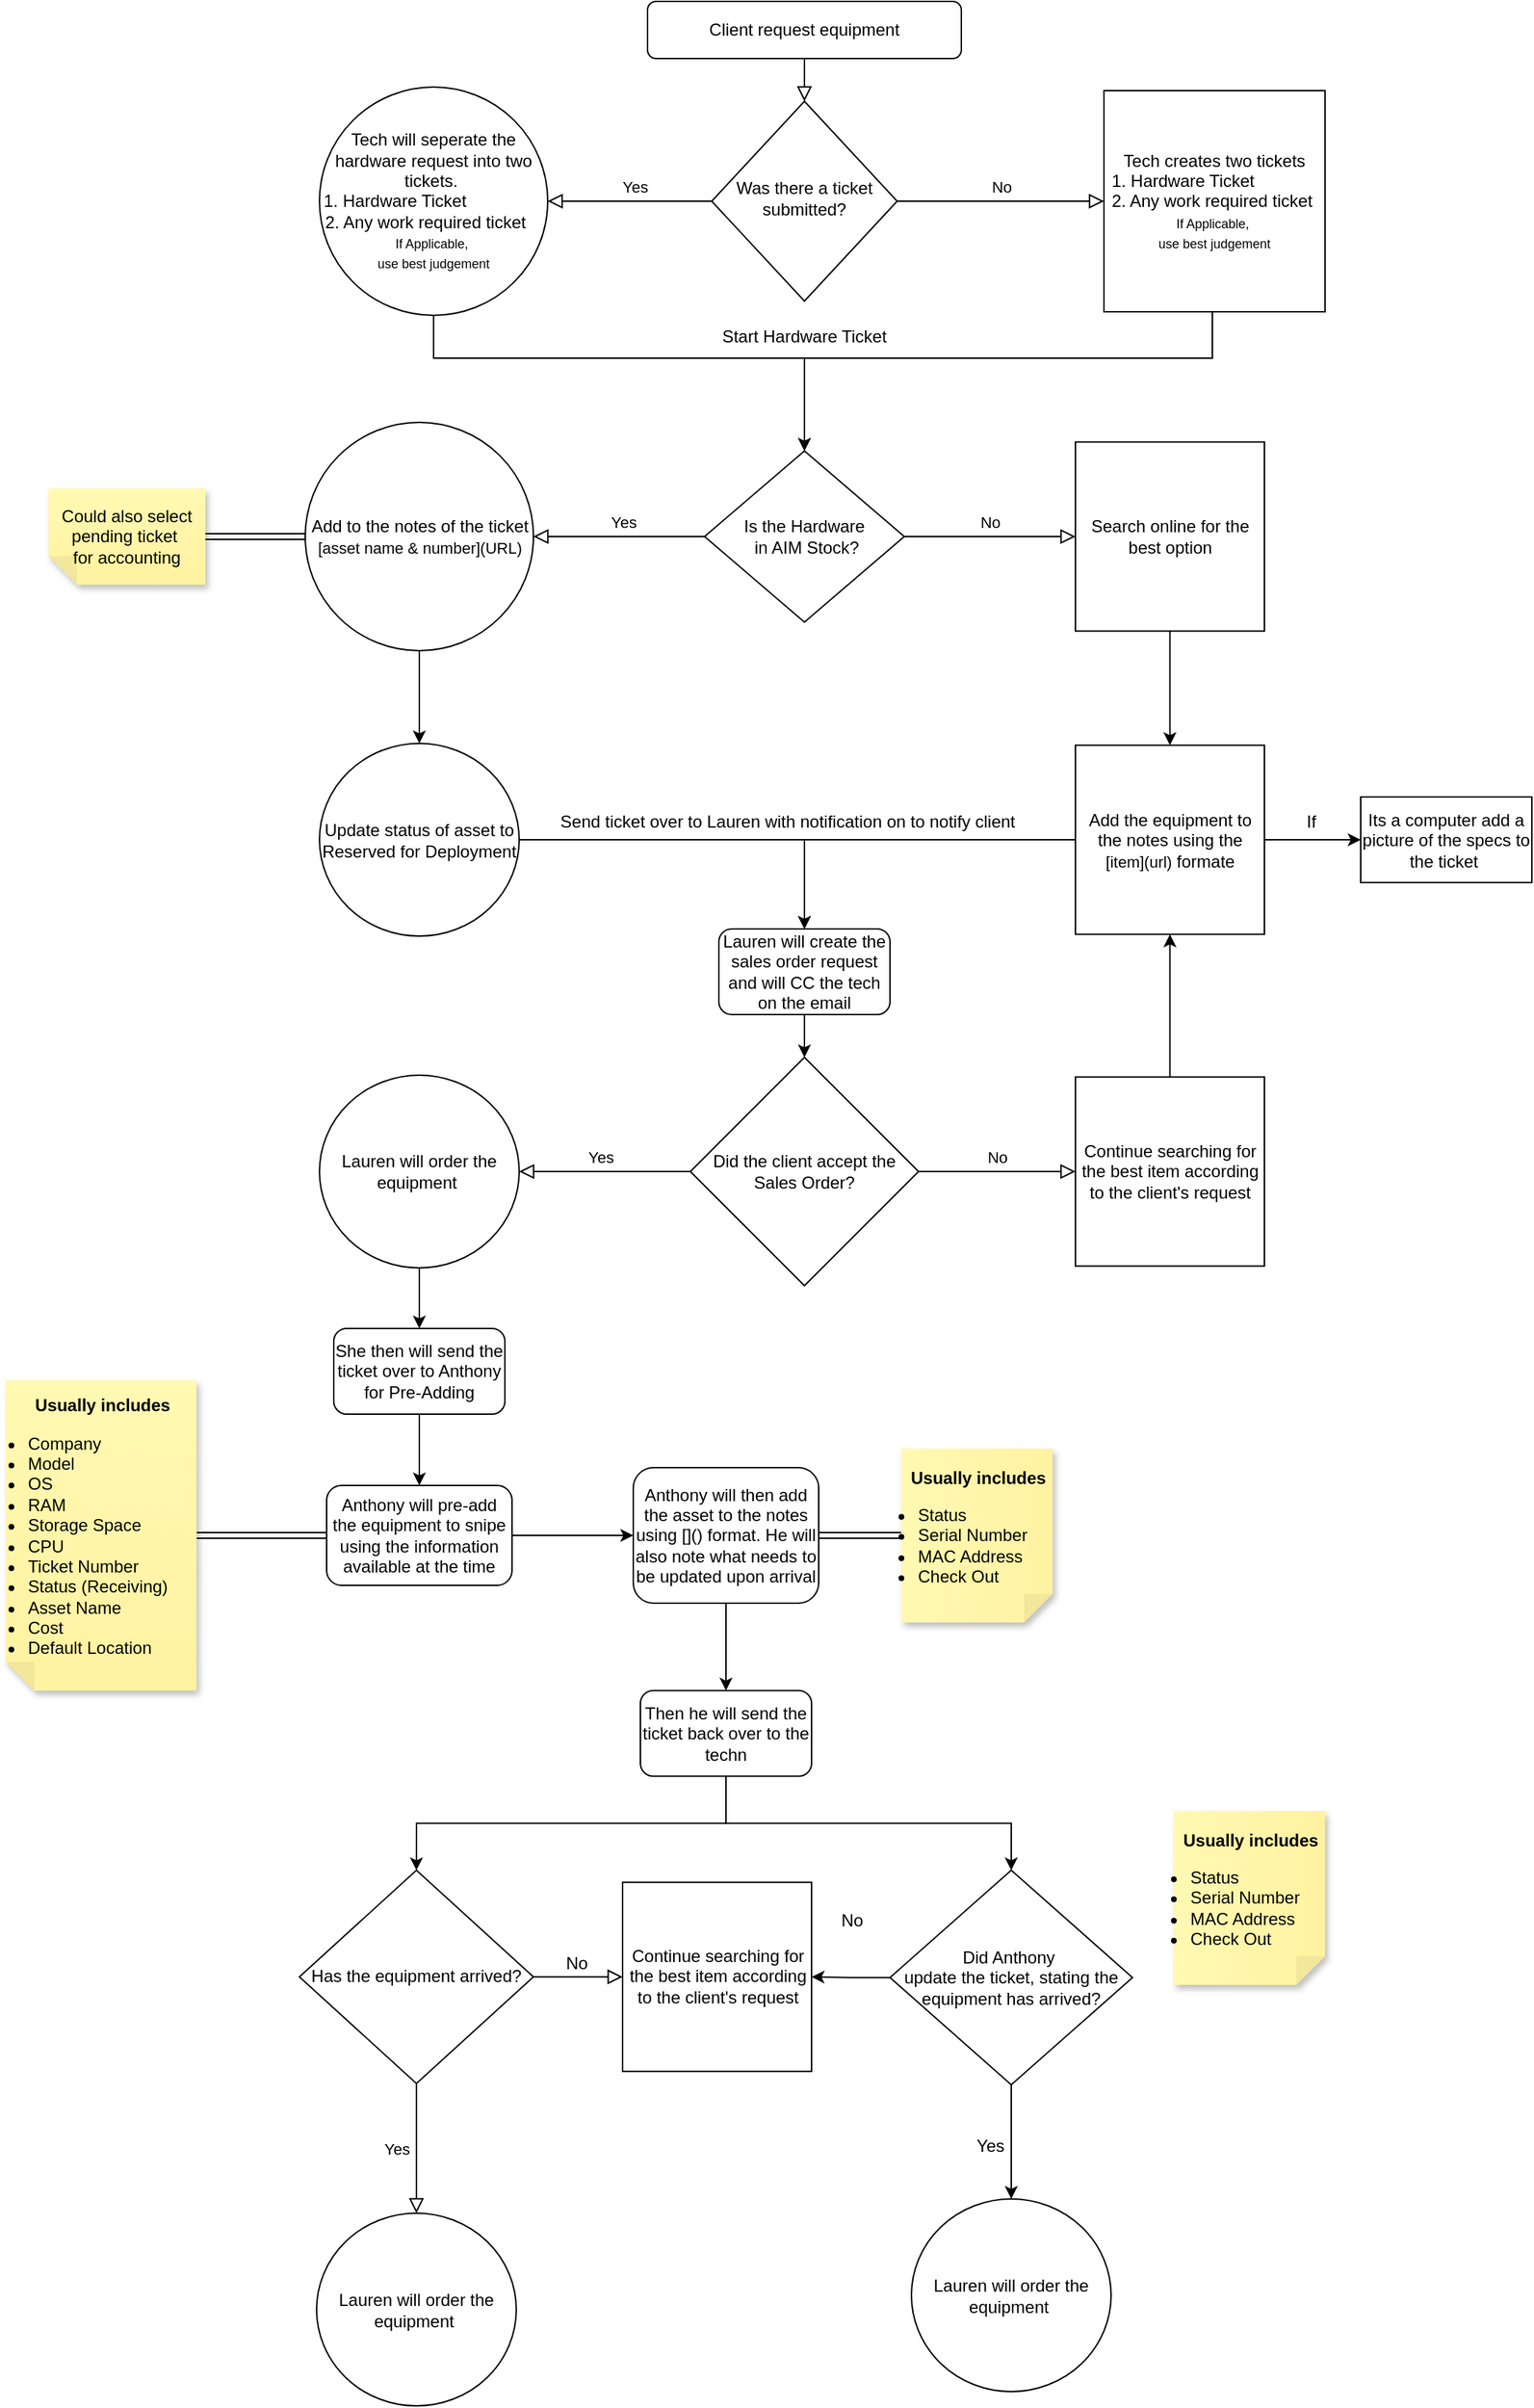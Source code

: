 <mxfile version="24.6.5" type="github">
  <diagram id="C5RBs43oDa-KdzZeNtuy" name="Page-1">
    <mxGraphModel dx="2549" dy="961" grid="1" gridSize="10" guides="1" tooltips="1" connect="1" arrows="1" fold="1" page="1" pageScale="1" pageWidth="827" pageHeight="1169" math="0" shadow="0">
      <root>
        <mxCell id="WIyWlLk6GJQsqaUBKTNV-0" />
        <mxCell id="WIyWlLk6GJQsqaUBKTNV-1" parent="WIyWlLk6GJQsqaUBKTNV-0" />
        <mxCell id="WIyWlLk6GJQsqaUBKTNV-2" value="" style="rounded=0;html=1;jettySize=auto;orthogonalLoop=1;fontSize=11;endArrow=block;endFill=0;endSize=8;strokeWidth=1;shadow=0;labelBackgroundColor=none;edgeStyle=orthogonalEdgeStyle;entryX=0.5;entryY=0;entryDx=0;entryDy=0;" parent="WIyWlLk6GJQsqaUBKTNV-1" source="WIyWlLk6GJQsqaUBKTNV-3" target="WIyWlLk6GJQsqaUBKTNV-6" edge="1">
          <mxGeometry relative="1" as="geometry" />
        </mxCell>
        <mxCell id="WIyWlLk6GJQsqaUBKTNV-3" value="Client request equipment" style="rounded=1;whiteSpace=wrap;html=1;fontSize=12;glass=0;strokeWidth=1;shadow=0;" parent="WIyWlLk6GJQsqaUBKTNV-1" vertex="1">
          <mxGeometry x="270" y="10" width="220" height="40" as="geometry" />
        </mxCell>
        <mxCell id="WIyWlLk6GJQsqaUBKTNV-4" value="Yes" style="rounded=0;html=1;jettySize=auto;orthogonalLoop=1;fontSize=11;endArrow=block;endFill=0;endSize=8;strokeWidth=1;shadow=0;labelBackgroundColor=none;edgeStyle=orthogonalEdgeStyle;entryX=1;entryY=0.5;entryDx=0;entryDy=0;" parent="WIyWlLk6GJQsqaUBKTNV-1" source="WIyWlLk6GJQsqaUBKTNV-6" target="AWEgeMBO9_SoQ7ImMLee-7" edge="1">
          <mxGeometry x="-0.053" y="-10" relative="1" as="geometry">
            <mxPoint as="offset" />
            <mxPoint x="190" y="125" as="targetPoint" />
          </mxGeometry>
        </mxCell>
        <mxCell id="WIyWlLk6GJQsqaUBKTNV-6" value="Was there a ticket submitted?" style="rhombus;whiteSpace=wrap;html=1;shadow=0;fontFamily=Helvetica;fontSize=12;align=center;strokeWidth=1;spacing=6;spacingTop=-4;" parent="WIyWlLk6GJQsqaUBKTNV-1" vertex="1">
          <mxGeometry x="315" y="80" width="130" height="140" as="geometry" />
        </mxCell>
        <mxCell id="AWEgeMBO9_SoQ7ImMLee-3" value="No" style="edgeStyle=orthogonalEdgeStyle;rounded=0;html=1;jettySize=auto;orthogonalLoop=1;fontSize=11;endArrow=block;endFill=0;endSize=8;strokeWidth=1;shadow=0;labelBackgroundColor=none;exitX=1;exitY=0.5;exitDx=0;exitDy=0;entryX=0;entryY=0.5;entryDx=0;entryDy=0;" edge="1" parent="WIyWlLk6GJQsqaUBKTNV-1" source="WIyWlLk6GJQsqaUBKTNV-6" target="AWEgeMBO9_SoQ7ImMLee-10">
          <mxGeometry y="10" relative="1" as="geometry">
            <mxPoint as="offset" />
            <mxPoint x="440" y="140" as="sourcePoint" />
            <mxPoint x="590" y="150" as="targetPoint" />
          </mxGeometry>
        </mxCell>
        <mxCell id="AWEgeMBO9_SoQ7ImMLee-13" style="edgeStyle=orthogonalEdgeStyle;rounded=0;orthogonalLoop=1;jettySize=auto;html=1;exitX=0.5;exitY=1;exitDx=0;exitDy=0;entryX=0.5;entryY=0;entryDx=0;entryDy=0;" edge="1" parent="WIyWlLk6GJQsqaUBKTNV-1" source="AWEgeMBO9_SoQ7ImMLee-7" target="AWEgeMBO9_SoQ7ImMLee-11">
          <mxGeometry relative="1" as="geometry">
            <mxPoint x="380" y="320" as="targetPoint" />
            <mxPoint x="120" y="240" as="sourcePoint" />
            <Array as="points">
              <mxPoint x="120" y="260" />
              <mxPoint x="380" y="260" />
            </Array>
          </mxGeometry>
        </mxCell>
        <mxCell id="AWEgeMBO9_SoQ7ImMLee-7" value="Tech will seperate the hardware request into two tickets.&amp;nbsp;&lt;div&gt;&lt;div style=&quot;text-align: left; margin-top: 0px; margin-right: 0px; margin-left: 2px;&quot;&gt;&lt;span style=&quot;background-color: initial;&quot;&gt;1. Hardware Ticket&lt;/span&gt;&lt;/div&gt;&lt;div&gt;&lt;div style=&quot;text-align: left; margin-left: 3px;&quot;&gt;&lt;span style=&quot;background-color: initial;&quot;&gt;2. Any work required ticket&lt;/span&gt;&lt;/div&gt;&lt;font style=&quot;font-size: 9px;&quot;&gt;If Applicable,&amp;nbsp;&lt;/font&gt;&lt;/div&gt;&lt;div&gt;&lt;font style=&quot;font-size: 9px;&quot;&gt;use best judgement&lt;/font&gt;&lt;br&gt;&lt;/div&gt;&lt;/div&gt;" style="ellipse;whiteSpace=wrap;html=1;aspect=fixed;" vertex="1" parent="WIyWlLk6GJQsqaUBKTNV-1">
          <mxGeometry x="40" y="70" width="160" height="160" as="geometry" />
        </mxCell>
        <mxCell id="AWEgeMBO9_SoQ7ImMLee-12" value="" style="edgeStyle=orthogonalEdgeStyle;rounded=0;orthogonalLoop=1;jettySize=auto;html=1;exitX=0.5;exitY=1;exitDx=0;exitDy=0;" edge="1" parent="WIyWlLk6GJQsqaUBKTNV-1" source="AWEgeMBO9_SoQ7ImMLee-10" target="AWEgeMBO9_SoQ7ImMLee-11">
          <mxGeometry relative="1" as="geometry">
            <Array as="points">
              <mxPoint x="666" y="260" />
              <mxPoint x="380" y="260" />
            </Array>
          </mxGeometry>
        </mxCell>
        <mxCell id="AWEgeMBO9_SoQ7ImMLee-10" value="Tech creates two tickets&lt;br&gt;&lt;div style=&quot;text-align: left;&quot;&gt;&lt;span style=&quot;background-color: initial;&quot;&gt;1. Hardware Ticket&lt;/span&gt;&lt;br&gt;&lt;span style=&quot;background-color: initial;&quot;&gt;2. Any work required ticket&amp;nbsp;&lt;/span&gt;&lt;br&gt;&lt;/div&gt;&lt;div&gt;&lt;div&gt;&lt;font style=&quot;font-size: 9px;&quot;&gt;If Applicable,&amp;nbsp;&lt;/font&gt;&lt;/div&gt;&lt;div&gt;&lt;font style=&quot;font-size: 9px;&quot;&gt;use best judgement&lt;/font&gt;&lt;/div&gt;&lt;/div&gt;" style="whiteSpace=wrap;html=1;aspect=fixed;spacingBottom=0;spacingTop=0;spacing=0;" vertex="1" parent="WIyWlLk6GJQsqaUBKTNV-1">
          <mxGeometry x="590" y="72.5" width="155" height="155" as="geometry" />
        </mxCell>
        <mxCell id="AWEgeMBO9_SoQ7ImMLee-11" value="Is the Hardware&lt;div&gt;&amp;nbsp;in AIM Stock?&lt;/div&gt;" style="rhombus;whiteSpace=wrap;html=1;" vertex="1" parent="WIyWlLk6GJQsqaUBKTNV-1">
          <mxGeometry x="310" y="325" width="140" height="120" as="geometry" />
        </mxCell>
        <mxCell id="AWEgeMBO9_SoQ7ImMLee-15" value="Yes" style="rounded=0;html=1;jettySize=auto;orthogonalLoop=1;fontSize=11;endArrow=block;endFill=0;endSize=8;strokeWidth=1;shadow=0;labelBackgroundColor=none;edgeStyle=orthogonalEdgeStyle;entryX=1;entryY=0.5;entryDx=0;entryDy=0;exitX=0;exitY=0.5;exitDx=0;exitDy=0;" edge="1" parent="WIyWlLk6GJQsqaUBKTNV-1" source="AWEgeMBO9_SoQ7ImMLee-11" target="AWEgeMBO9_SoQ7ImMLee-18">
          <mxGeometry x="-0.053" y="-10" relative="1" as="geometry">
            <mxPoint as="offset" />
            <mxPoint x="300" y="404.58" as="sourcePoint" />
            <mxPoint x="185" y="404.58" as="targetPoint" />
          </mxGeometry>
        </mxCell>
        <mxCell id="AWEgeMBO9_SoQ7ImMLee-17" value="No" style="edgeStyle=orthogonalEdgeStyle;rounded=0;html=1;jettySize=auto;orthogonalLoop=1;fontSize=11;endArrow=block;endFill=0;endSize=8;strokeWidth=1;shadow=0;labelBackgroundColor=none;exitX=1;exitY=0.5;exitDx=0;exitDy=0;entryX=0;entryY=0.5;entryDx=0;entryDy=0;" edge="1" parent="WIyWlLk6GJQsqaUBKTNV-1" source="AWEgeMBO9_SoQ7ImMLee-11" target="AWEgeMBO9_SoQ7ImMLee-19">
          <mxGeometry y="10" relative="1" as="geometry">
            <mxPoint as="offset" />
            <mxPoint x="460" y="404.58" as="sourcePoint" />
            <mxPoint x="615" y="404.58" as="targetPoint" />
          </mxGeometry>
        </mxCell>
        <mxCell id="AWEgeMBO9_SoQ7ImMLee-23" value="" style="edgeStyle=orthogonalEdgeStyle;rounded=0;orthogonalLoop=1;jettySize=auto;html=1;" edge="1" parent="WIyWlLk6GJQsqaUBKTNV-1" source="AWEgeMBO9_SoQ7ImMLee-18" target="AWEgeMBO9_SoQ7ImMLee-22">
          <mxGeometry relative="1" as="geometry" />
        </mxCell>
        <mxCell id="AWEgeMBO9_SoQ7ImMLee-18" value="Add to the notes of the ticket&lt;br&gt;&lt;font style=&quot;font-size: 11px;&quot;&gt;[asset name &amp;amp; number](URL)&lt;/font&gt;" style="ellipse;whiteSpace=wrap;html=1;aspect=fixed;spacingLeft=1;spacingRight=0;" vertex="1" parent="WIyWlLk6GJQsqaUBKTNV-1">
          <mxGeometry x="30" y="305" width="160" height="160" as="geometry" />
        </mxCell>
        <mxCell id="AWEgeMBO9_SoQ7ImMLee-25" value="" style="edgeStyle=orthogonalEdgeStyle;rounded=0;orthogonalLoop=1;jettySize=auto;html=1;" edge="1" parent="WIyWlLk6GJQsqaUBKTNV-1" source="AWEgeMBO9_SoQ7ImMLee-19" target="AWEgeMBO9_SoQ7ImMLee-24">
          <mxGeometry relative="1" as="geometry" />
        </mxCell>
        <mxCell id="AWEgeMBO9_SoQ7ImMLee-19" value="Search online for the best option" style="whiteSpace=wrap;html=1;aspect=fixed;" vertex="1" parent="WIyWlLk6GJQsqaUBKTNV-1">
          <mxGeometry x="570" y="318.75" width="132.5" height="132.5" as="geometry" />
        </mxCell>
        <mxCell id="AWEgeMBO9_SoQ7ImMLee-20" value="Start Hardware Ticket" style="text;strokeColor=none;align=center;fillColor=none;html=1;verticalAlign=middle;whiteSpace=wrap;rounded=0;" vertex="1" parent="WIyWlLk6GJQsqaUBKTNV-1">
          <mxGeometry x="308" y="230" width="144" height="30" as="geometry" />
        </mxCell>
        <mxCell id="AWEgeMBO9_SoQ7ImMLee-40" style="edgeStyle=orthogonalEdgeStyle;rounded=0;orthogonalLoop=1;jettySize=auto;html=1;entryX=0.5;entryY=0;entryDx=0;entryDy=0;" edge="1" parent="WIyWlLk6GJQsqaUBKTNV-1" source="AWEgeMBO9_SoQ7ImMLee-22" target="AWEgeMBO9_SoQ7ImMLee-44">
          <mxGeometry relative="1" as="geometry">
            <mxPoint x="380" y="690" as="targetPoint" />
          </mxGeometry>
        </mxCell>
        <mxCell id="AWEgeMBO9_SoQ7ImMLee-22" value="Update status of asset to&lt;br&gt;Reserved for Deployment" style="ellipse;whiteSpace=wrap;html=1;" vertex="1" parent="WIyWlLk6GJQsqaUBKTNV-1">
          <mxGeometry x="40" y="530" width="140" height="135" as="geometry" />
        </mxCell>
        <mxCell id="AWEgeMBO9_SoQ7ImMLee-30" value="" style="edgeStyle=orthogonalEdgeStyle;rounded=0;orthogonalLoop=1;jettySize=auto;html=1;" edge="1" parent="WIyWlLk6GJQsqaUBKTNV-1" source="AWEgeMBO9_SoQ7ImMLee-24" target="AWEgeMBO9_SoQ7ImMLee-29">
          <mxGeometry relative="1" as="geometry" />
        </mxCell>
        <mxCell id="AWEgeMBO9_SoQ7ImMLee-41" style="edgeStyle=orthogonalEdgeStyle;rounded=0;orthogonalLoop=1;jettySize=auto;html=1;entryX=0.5;entryY=0;entryDx=0;entryDy=0;" edge="1" parent="WIyWlLk6GJQsqaUBKTNV-1" source="AWEgeMBO9_SoQ7ImMLee-24" target="AWEgeMBO9_SoQ7ImMLee-44">
          <mxGeometry relative="1" as="geometry">
            <mxPoint x="380" y="690" as="targetPoint" />
          </mxGeometry>
        </mxCell>
        <mxCell id="AWEgeMBO9_SoQ7ImMLee-24" value="Add the equipment to the notes using the &lt;font style=&quot;font-size: 11px;&quot;&gt;[item](url)&lt;/font&gt; formate" style="whiteSpace=wrap;html=1;aspect=fixed;" vertex="1" parent="WIyWlLk6GJQsqaUBKTNV-1">
          <mxGeometry x="570" y="531.25" width="132.5" height="132.5" as="geometry" />
        </mxCell>
        <mxCell id="AWEgeMBO9_SoQ7ImMLee-29" value="Its a computer add a picture of the specs to the ticket&amp;nbsp;" style="whiteSpace=wrap;html=1;" vertex="1" parent="WIyWlLk6GJQsqaUBKTNV-1">
          <mxGeometry x="770" y="567.5" width="120" height="60" as="geometry" />
        </mxCell>
        <mxCell id="AWEgeMBO9_SoQ7ImMLee-31" value="If" style="text;html=1;align=center;verticalAlign=middle;resizable=0;points=[];autosize=1;strokeColor=none;fillColor=none;" vertex="1" parent="WIyWlLk6GJQsqaUBKTNV-1">
          <mxGeometry x="720" y="570" width="30" height="30" as="geometry" />
        </mxCell>
        <mxCell id="AWEgeMBO9_SoQ7ImMLee-32" value="Could also select pending ticket&amp;nbsp;&lt;div&gt;for accounting&lt;/div&gt;" style="shape=note;whiteSpace=wrap;html=1;backgroundOutline=1;fontColor=#000000;darkOpacity=0.05;fillColor=#FFF9B2;strokeColor=none;fillStyle=solid;direction=west;gradientDirection=north;gradientColor=#FFF2A1;shadow=1;size=20;pointerEvents=1;" vertex="1" parent="WIyWlLk6GJQsqaUBKTNV-1">
          <mxGeometry x="-150" y="351.25" width="110" height="67.5" as="geometry" />
        </mxCell>
        <mxCell id="AWEgeMBO9_SoQ7ImMLee-34" style="edgeStyle=orthogonalEdgeStyle;rounded=0;orthogonalLoop=1;jettySize=auto;html=1;entryX=0;entryY=0.5;entryDx=0;entryDy=0;entryPerimeter=0;shape=link;" edge="1" parent="WIyWlLk6GJQsqaUBKTNV-1" source="AWEgeMBO9_SoQ7ImMLee-18" target="AWEgeMBO9_SoQ7ImMLee-32">
          <mxGeometry relative="1" as="geometry" />
        </mxCell>
        <mxCell id="AWEgeMBO9_SoQ7ImMLee-42" value="Send ticket over to Lauren with notification on to notify client&amp;nbsp;" style="text;strokeColor=none;align=center;fillColor=none;html=1;verticalAlign=middle;whiteSpace=wrap;rounded=0;" vertex="1" parent="WIyWlLk6GJQsqaUBKTNV-1">
          <mxGeometry x="170" y="570" width="400" height="30" as="geometry" />
        </mxCell>
        <mxCell id="AWEgeMBO9_SoQ7ImMLee-48" style="edgeStyle=orthogonalEdgeStyle;rounded=0;orthogonalLoop=1;jettySize=auto;html=1;entryX=0.5;entryY=0;entryDx=0;entryDy=0;" edge="1" parent="WIyWlLk6GJQsqaUBKTNV-1" source="AWEgeMBO9_SoQ7ImMLee-44" target="AWEgeMBO9_SoQ7ImMLee-47">
          <mxGeometry relative="1" as="geometry" />
        </mxCell>
        <mxCell id="AWEgeMBO9_SoQ7ImMLee-44" value="Lauren will create the sales order request and will CC the tech on the email" style="rounded=1;whiteSpace=wrap;html=1;" vertex="1" parent="WIyWlLk6GJQsqaUBKTNV-1">
          <mxGeometry x="320" y="660" width="120" height="60" as="geometry" />
        </mxCell>
        <mxCell id="AWEgeMBO9_SoQ7ImMLee-47" value="Did the client accept the Sales Order?" style="rhombus;whiteSpace=wrap;html=1;" vertex="1" parent="WIyWlLk6GJQsqaUBKTNV-1">
          <mxGeometry x="300" y="750" width="160" height="160" as="geometry" />
        </mxCell>
        <mxCell id="AWEgeMBO9_SoQ7ImMLee-49" value="Yes" style="rounded=0;html=1;jettySize=auto;orthogonalLoop=1;fontSize=11;endArrow=block;endFill=0;endSize=8;strokeWidth=1;shadow=0;labelBackgroundColor=none;edgeStyle=orthogonalEdgeStyle;exitX=0;exitY=0.5;exitDx=0;exitDy=0;entryX=1;entryY=0.5;entryDx=0;entryDy=0;" edge="1" parent="WIyWlLk6GJQsqaUBKTNV-1" source="AWEgeMBO9_SoQ7ImMLee-47" target="AWEgeMBO9_SoQ7ImMLee-51">
          <mxGeometry x="0.057" y="-10" relative="1" as="geometry">
            <mxPoint as="offset" />
            <mxPoint x="280" y="880" as="sourcePoint" />
            <mxPoint x="190" y="880" as="targetPoint" />
            <Array as="points" />
          </mxGeometry>
        </mxCell>
        <mxCell id="AWEgeMBO9_SoQ7ImMLee-50" value="No" style="edgeStyle=orthogonalEdgeStyle;rounded=0;html=1;jettySize=auto;orthogonalLoop=1;fontSize=11;endArrow=block;endFill=0;endSize=8;strokeWidth=1;shadow=0;labelBackgroundColor=none;exitX=1;exitY=0.5;exitDx=0;exitDy=0;entryX=0;entryY=0.5;entryDx=0;entryDy=0;" edge="1" parent="WIyWlLk6GJQsqaUBKTNV-1" source="AWEgeMBO9_SoQ7ImMLee-47" target="AWEgeMBO9_SoQ7ImMLee-52">
          <mxGeometry y="10" relative="1" as="geometry">
            <mxPoint as="offset" />
            <mxPoint x="480" y="880" as="sourcePoint" />
            <mxPoint x="600" y="880" as="targetPoint" />
          </mxGeometry>
        </mxCell>
        <mxCell id="AWEgeMBO9_SoQ7ImMLee-54" style="edgeStyle=orthogonalEdgeStyle;rounded=0;orthogonalLoop=1;jettySize=auto;html=1;entryX=0.5;entryY=0;entryDx=0;entryDy=0;" edge="1" parent="WIyWlLk6GJQsqaUBKTNV-1" source="AWEgeMBO9_SoQ7ImMLee-51" target="AWEgeMBO9_SoQ7ImMLee-53">
          <mxGeometry relative="1" as="geometry" />
        </mxCell>
        <mxCell id="AWEgeMBO9_SoQ7ImMLee-51" value="Lauren will order the equipment&amp;nbsp;" style="ellipse;whiteSpace=wrap;html=1;" vertex="1" parent="WIyWlLk6GJQsqaUBKTNV-1">
          <mxGeometry x="40" y="762.5" width="140" height="135" as="geometry" />
        </mxCell>
        <mxCell id="AWEgeMBO9_SoQ7ImMLee-56" style="edgeStyle=orthogonalEdgeStyle;rounded=0;orthogonalLoop=1;jettySize=auto;html=1;" edge="1" parent="WIyWlLk6GJQsqaUBKTNV-1" source="AWEgeMBO9_SoQ7ImMLee-52" target="AWEgeMBO9_SoQ7ImMLee-24">
          <mxGeometry relative="1" as="geometry" />
        </mxCell>
        <mxCell id="AWEgeMBO9_SoQ7ImMLee-52" value="Continue searching for the best item according to the client&#39;s request" style="whiteSpace=wrap;html=1;aspect=fixed;" vertex="1" parent="WIyWlLk6GJQsqaUBKTNV-1">
          <mxGeometry x="570" y="763.75" width="132.5" height="132.5" as="geometry" />
        </mxCell>
        <mxCell id="AWEgeMBO9_SoQ7ImMLee-58" value="" style="edgeStyle=orthogonalEdgeStyle;rounded=0;orthogonalLoop=1;jettySize=auto;html=1;" edge="1" parent="WIyWlLk6GJQsqaUBKTNV-1" source="AWEgeMBO9_SoQ7ImMLee-53" target="AWEgeMBO9_SoQ7ImMLee-57">
          <mxGeometry relative="1" as="geometry" />
        </mxCell>
        <mxCell id="AWEgeMBO9_SoQ7ImMLee-53" value="She then will send the ticket over to Anthony for Pre-Adding" style="rounded=1;whiteSpace=wrap;html=1;" vertex="1" parent="WIyWlLk6GJQsqaUBKTNV-1">
          <mxGeometry x="50" y="940" width="120" height="60" as="geometry" />
        </mxCell>
        <mxCell id="AWEgeMBO9_SoQ7ImMLee-60" value="" style="edgeStyle=orthogonalEdgeStyle;rounded=0;orthogonalLoop=1;jettySize=auto;html=1;shape=link;" edge="1" parent="WIyWlLk6GJQsqaUBKTNV-1" source="AWEgeMBO9_SoQ7ImMLee-57" target="AWEgeMBO9_SoQ7ImMLee-61">
          <mxGeometry relative="1" as="geometry">
            <mxPoint x="520" y="970" as="targetPoint" />
          </mxGeometry>
        </mxCell>
        <mxCell id="AWEgeMBO9_SoQ7ImMLee-64" value="" style="edgeStyle=orthogonalEdgeStyle;rounded=0;orthogonalLoop=1;jettySize=auto;html=1;" edge="1" parent="WIyWlLk6GJQsqaUBKTNV-1" source="AWEgeMBO9_SoQ7ImMLee-57" target="AWEgeMBO9_SoQ7ImMLee-63">
          <mxGeometry relative="1" as="geometry" />
        </mxCell>
        <mxCell id="AWEgeMBO9_SoQ7ImMLee-57" value="Anthony will pre-add the equipment to snipe using the information available at the time" style="whiteSpace=wrap;html=1;rounded=1;" vertex="1" parent="WIyWlLk6GJQsqaUBKTNV-1">
          <mxGeometry x="45" y="1050" width="130" height="70" as="geometry" />
        </mxCell>
        <mxCell id="AWEgeMBO9_SoQ7ImMLee-61" value="&lt;b&gt;Usually includes&lt;br&gt;&lt;/b&gt;&lt;ul style=&quot;margin-left: -45px; margin-right: -20px;&quot;&gt;&lt;li style=&quot;text-align: left;&quot;&gt;Company&lt;br&gt;&lt;/li&gt;&lt;li style=&quot;text-align: left;&quot;&gt;Model&lt;/li&gt;&lt;li style=&quot;text-align: left;&quot;&gt;OS&lt;/li&gt;&lt;li style=&quot;text-align: left;&quot;&gt;RAM&lt;/li&gt;&lt;li style=&quot;text-align: left;&quot;&gt;Storage Space&lt;br&gt;&lt;/li&gt;&lt;li style=&quot;text-align: left;&quot;&gt;CPU&lt;/li&gt;&lt;li style=&quot;text-align: left;&quot;&gt;Ticket Number&lt;/li&gt;&lt;li style=&quot;text-align: left;&quot;&gt;Status (Receiving)&lt;/li&gt;&lt;li style=&quot;text-align: left;&quot;&gt;Asset Name&lt;/li&gt;&lt;li style=&quot;text-align: left;&quot;&gt;Cost&lt;/li&gt;&lt;li style=&quot;text-align: left;&quot;&gt;Default Location&lt;/li&gt;&lt;/ul&gt;" style="shape=note;whiteSpace=wrap;html=1;backgroundOutline=1;fontColor=#000000;darkOpacity=0.05;fillColor=#FFF9B2;strokeColor=none;fillStyle=solid;direction=west;gradientDirection=north;gradientColor=#FFF2A1;shadow=1;size=20;pointerEvents=1;spacingLeft=2;" vertex="1" parent="WIyWlLk6GJQsqaUBKTNV-1">
          <mxGeometry x="-180" y="976.25" width="133.75" height="217.5" as="geometry" />
        </mxCell>
        <mxCell id="AWEgeMBO9_SoQ7ImMLee-69" value="" style="edgeStyle=orthogonalEdgeStyle;rounded=0;orthogonalLoop=1;jettySize=auto;html=1;" edge="1" parent="WIyWlLk6GJQsqaUBKTNV-1" source="AWEgeMBO9_SoQ7ImMLee-63" target="AWEgeMBO9_SoQ7ImMLee-68">
          <mxGeometry relative="1" as="geometry" />
        </mxCell>
        <mxCell id="AWEgeMBO9_SoQ7ImMLee-63" value="Anthony will then add the asset to the notes using []() format. He will also note what needs to be updated upon arrival" style="whiteSpace=wrap;html=1;rounded=1;" vertex="1" parent="WIyWlLk6GJQsqaUBKTNV-1">
          <mxGeometry x="260" y="1037.5" width="130" height="95" as="geometry" />
        </mxCell>
        <mxCell id="AWEgeMBO9_SoQ7ImMLee-66" value="&lt;b&gt;Usually includes&lt;br&gt;&lt;/b&gt;&lt;ul style=&quot;margin-left: -35px; margin-right: -20px;&quot;&gt;&lt;li style=&quot;text-align: left;&quot;&gt;Status&lt;br&gt;&lt;/li&gt;&lt;li style=&quot;text-align: left;&quot;&gt;Serial Number&lt;/li&gt;&lt;li style=&quot;text-align: left;&quot;&gt;MAC Address&lt;/li&gt;&lt;li style=&quot;text-align: left;&quot;&gt;Check Out&amp;nbsp;&lt;br&gt;&lt;/li&gt;&lt;/ul&gt;" style="shape=note;whiteSpace=wrap;html=1;backgroundOutline=1;fontColor=#000000;darkOpacity=0.05;fillColor=#FFF9B2;strokeColor=none;fillStyle=solid;direction=south;gradientDirection=north;gradientColor=#FFF2A1;shadow=1;size=20;pointerEvents=1;spacingLeft=2;" vertex="1" parent="WIyWlLk6GJQsqaUBKTNV-1">
          <mxGeometry x="447.81" y="1024.07" width="106.25" height="121.87" as="geometry" />
        </mxCell>
        <mxCell id="AWEgeMBO9_SoQ7ImMLee-67" style="edgeStyle=orthogonalEdgeStyle;rounded=0;orthogonalLoop=1;jettySize=auto;html=1;entryX=0.5;entryY=1;entryDx=0;entryDy=0;entryPerimeter=0;shape=link;" edge="1" parent="WIyWlLk6GJQsqaUBKTNV-1" source="AWEgeMBO9_SoQ7ImMLee-63" target="AWEgeMBO9_SoQ7ImMLee-66">
          <mxGeometry relative="1" as="geometry" />
        </mxCell>
        <mxCell id="AWEgeMBO9_SoQ7ImMLee-70" style="edgeStyle=orthogonalEdgeStyle;rounded=0;orthogonalLoop=1;jettySize=auto;html=1;entryX=0;entryY=0.5;entryDx=0;entryDy=0;exitX=0.5;exitY=1;exitDx=0;exitDy=0;" edge="1" parent="WIyWlLk6GJQsqaUBKTNV-1" source="AWEgeMBO9_SoQ7ImMLee-68" target="AWEgeMBO9_SoQ7ImMLee-71">
          <mxGeometry relative="1" as="geometry">
            <mxPoint x="344.07" y="1315" as="targetPoint" />
            <mxPoint x="530.0" y="1010" as="sourcePoint" />
          </mxGeometry>
        </mxCell>
        <mxCell id="AWEgeMBO9_SoQ7ImMLee-77" style="edgeStyle=orthogonalEdgeStyle;rounded=0;orthogonalLoop=1;jettySize=auto;html=1;exitX=0.5;exitY=1;exitDx=0;exitDy=0;entryX=1;entryY=0.5;entryDx=0;entryDy=0;" edge="1" parent="WIyWlLk6GJQsqaUBKTNV-1" source="AWEgeMBO9_SoQ7ImMLee-68" target="AWEgeMBO9_SoQ7ImMLee-78">
          <mxGeometry relative="1" as="geometry">
            <mxPoint x="700" y="1085" as="targetPoint" />
          </mxGeometry>
        </mxCell>
        <mxCell id="AWEgeMBO9_SoQ7ImMLee-68" value="Then he will send the ticket back over to the techn" style="whiteSpace=wrap;html=1;rounded=1;" vertex="1" parent="WIyWlLk6GJQsqaUBKTNV-1">
          <mxGeometry x="265" y="1193.75" width="120" height="60" as="geometry" />
        </mxCell>
        <mxCell id="AWEgeMBO9_SoQ7ImMLee-71" value="Has the equipment arrived?" style="rhombus;whiteSpace=wrap;html=1;direction=south;" vertex="1" parent="WIyWlLk6GJQsqaUBKTNV-1">
          <mxGeometry x="25.93" y="1319.68" width="164.07" height="149.38" as="geometry" />
        </mxCell>
        <mxCell id="AWEgeMBO9_SoQ7ImMLee-73" value="Yes" style="rounded=0;html=1;jettySize=auto;orthogonalLoop=1;fontSize=11;endArrow=block;endFill=0;endSize=8;strokeWidth=1;shadow=0;labelBackgroundColor=none;edgeStyle=orthogonalEdgeStyle;exitX=1;exitY=0.5;exitDx=0;exitDy=0;entryX=0.5;entryY=0;entryDx=0;entryDy=0;" edge="1" parent="WIyWlLk6GJQsqaUBKTNV-1" source="AWEgeMBO9_SoQ7ImMLee-71" target="AWEgeMBO9_SoQ7ImMLee-75">
          <mxGeometry x="0.012" y="-14" relative="1" as="geometry">
            <mxPoint as="offset" />
            <mxPoint x="100" y="1479.83" as="sourcePoint" />
            <mxPoint x="-24.02" y="1460.025" as="targetPoint" />
          </mxGeometry>
        </mxCell>
        <mxCell id="AWEgeMBO9_SoQ7ImMLee-74" value="" style="edgeStyle=orthogonalEdgeStyle;rounded=0;html=1;jettySize=auto;orthogonalLoop=1;fontSize=11;endArrow=block;endFill=0;endSize=8;strokeWidth=1;shadow=0;labelBackgroundColor=none;exitX=0.5;exitY=0;exitDx=0;exitDy=0;entryX=0;entryY=0.5;entryDx=0;entryDy=0;" edge="1" parent="WIyWlLk6GJQsqaUBKTNV-1" source="AWEgeMBO9_SoQ7ImMLee-71" target="AWEgeMBO9_SoQ7ImMLee-76">
          <mxGeometry y="10" relative="1" as="geometry">
            <mxPoint as="offset" />
            <mxPoint x="470" y="1444.58" as="sourcePoint" />
            <mxPoint x="410" y="1450" as="targetPoint" />
          </mxGeometry>
        </mxCell>
        <mxCell id="AWEgeMBO9_SoQ7ImMLee-75" value="Lauren will order the equipment&amp;nbsp;" style="ellipse;whiteSpace=wrap;html=1;" vertex="1" parent="WIyWlLk6GJQsqaUBKTNV-1">
          <mxGeometry x="37.97" y="1560" width="140" height="135" as="geometry" />
        </mxCell>
        <mxCell id="AWEgeMBO9_SoQ7ImMLee-76" value="Continue searching for the best item according to the client&#39;s request" style="whiteSpace=wrap;html=1;aspect=fixed;" vertex="1" parent="WIyWlLk6GJQsqaUBKTNV-1">
          <mxGeometry x="252.5" y="1328.12" width="132.5" height="132.5" as="geometry" />
        </mxCell>
        <mxCell id="AWEgeMBO9_SoQ7ImMLee-82" style="edgeStyle=orthogonalEdgeStyle;rounded=0;orthogonalLoop=1;jettySize=auto;html=1;entryX=0.5;entryY=0;entryDx=0;entryDy=0;" edge="1" parent="WIyWlLk6GJQsqaUBKTNV-1" source="AWEgeMBO9_SoQ7ImMLee-78" target="AWEgeMBO9_SoQ7ImMLee-80">
          <mxGeometry relative="1" as="geometry" />
        </mxCell>
        <mxCell id="AWEgeMBO9_SoQ7ImMLee-87" style="edgeStyle=orthogonalEdgeStyle;rounded=0;orthogonalLoop=1;jettySize=auto;html=1;entryX=1;entryY=0.5;entryDx=0;entryDy=0;" edge="1" parent="WIyWlLk6GJQsqaUBKTNV-1" source="AWEgeMBO9_SoQ7ImMLee-78" target="AWEgeMBO9_SoQ7ImMLee-76">
          <mxGeometry relative="1" as="geometry">
            <mxPoint x="390" y="1394.375" as="targetPoint" />
          </mxGeometry>
        </mxCell>
        <mxCell id="AWEgeMBO9_SoQ7ImMLee-78" value="Did Anthony&amp;nbsp;&lt;div&gt;update the ticket, stating the equipment has arrived?&lt;/div&gt;" style="rhombus;whiteSpace=wrap;html=1;direction=north;" vertex="1" parent="WIyWlLk6GJQsqaUBKTNV-1">
          <mxGeometry x="440" y="1319.68" width="170.01" height="150.33" as="geometry" />
        </mxCell>
        <mxCell id="AWEgeMBO9_SoQ7ImMLee-80" value="Lauren will order the equipment&amp;nbsp;" style="ellipse;whiteSpace=wrap;html=1;" vertex="1" parent="WIyWlLk6GJQsqaUBKTNV-1">
          <mxGeometry x="455" y="1550" width="140" height="135" as="geometry" />
        </mxCell>
        <mxCell id="AWEgeMBO9_SoQ7ImMLee-83" value="Yes" style="text;html=1;align=center;verticalAlign=middle;resizable=0;points=[];autosize=1;strokeColor=none;fillColor=none;" vertex="1" parent="WIyWlLk6GJQsqaUBKTNV-1">
          <mxGeometry x="490" y="1498" width="40" height="30" as="geometry" />
        </mxCell>
        <mxCell id="AWEgeMBO9_SoQ7ImMLee-84" value="No" style="text;html=1;align=center;verticalAlign=middle;resizable=0;points=[];autosize=1;strokeColor=none;fillColor=none;" vertex="1" parent="WIyWlLk6GJQsqaUBKTNV-1">
          <mxGeometry x="393" y="1340" width="40" height="30" as="geometry" />
        </mxCell>
        <mxCell id="AWEgeMBO9_SoQ7ImMLee-85" value="No" style="text;html=1;align=center;verticalAlign=middle;resizable=0;points=[];autosize=1;strokeColor=none;fillColor=none;" vertex="1" parent="WIyWlLk6GJQsqaUBKTNV-1">
          <mxGeometry x="200" y="1370" width="40" height="30" as="geometry" />
        </mxCell>
        <mxCell id="AWEgeMBO9_SoQ7ImMLee-88" value="&lt;b&gt;Usually includes&lt;br&gt;&lt;/b&gt;&lt;ul style=&quot;margin-left: -35px; margin-right: -20px;&quot;&gt;&lt;li style=&quot;text-align: left;&quot;&gt;Status&lt;br&gt;&lt;/li&gt;&lt;li style=&quot;text-align: left;&quot;&gt;Serial Number&lt;/li&gt;&lt;li style=&quot;text-align: left;&quot;&gt;MAC Address&lt;/li&gt;&lt;li style=&quot;text-align: left;&quot;&gt;Check Out&amp;nbsp;&lt;br&gt;&lt;/li&gt;&lt;/ul&gt;" style="shape=note;whiteSpace=wrap;html=1;backgroundOutline=1;fontColor=#000000;darkOpacity=0.05;fillColor=#FFF9B2;strokeColor=none;fillStyle=solid;direction=south;gradientDirection=north;gradientColor=#FFF2A1;shadow=1;size=20;pointerEvents=1;spacingLeft=2;" vertex="1" parent="WIyWlLk6GJQsqaUBKTNV-1">
          <mxGeometry x="638.75" y="1278.13" width="106.25" height="121.87" as="geometry" />
        </mxCell>
      </root>
    </mxGraphModel>
  </diagram>
</mxfile>
